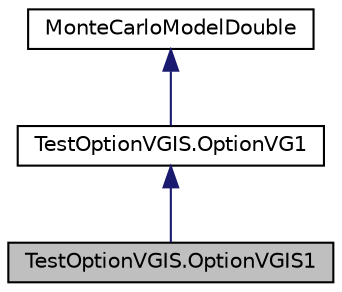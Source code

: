 digraph "TestOptionVGIS.OptionVGIS1"
{
 // INTERACTIVE_SVG=YES
  bgcolor="transparent";
  edge [fontname="Helvetica",fontsize="10",labelfontname="Helvetica",labelfontsize="10"];
  node [fontname="Helvetica",fontsize="10",shape=record];
  Node0 [label="TestOptionVGIS.OptionVGIS1",height=0.2,width=0.4,color="black", fillcolor="grey75", style="filled", fontcolor="black"];
  Node1 -> Node0 [dir="back",color="midnightblue",fontsize="10",style="solid",fontname="Helvetica"];
  Node1 [label="TestOptionVGIS.OptionVG1",height=0.2,width=0.4,color="black",URL="$d4/d61/classift6561examples_1_1TestOptionVGIS_1_1OptionVG1.html"];
  Node2 -> Node1 [dir="back",color="midnightblue",fontsize="10",style="solid",fontname="Helvetica"];
  Node2 [label="MonteCarloModelDouble",height=0.2,width=0.4,color="black",URL="$d3/d2f/interfaceumontreal_1_1ssj_1_1mcqmctools_1_1MonteCarloModelDouble.html",tooltip="An interface for a very simple simulation model for which Monte Carlo (MC) and RQMC experiments are t..."];
}
